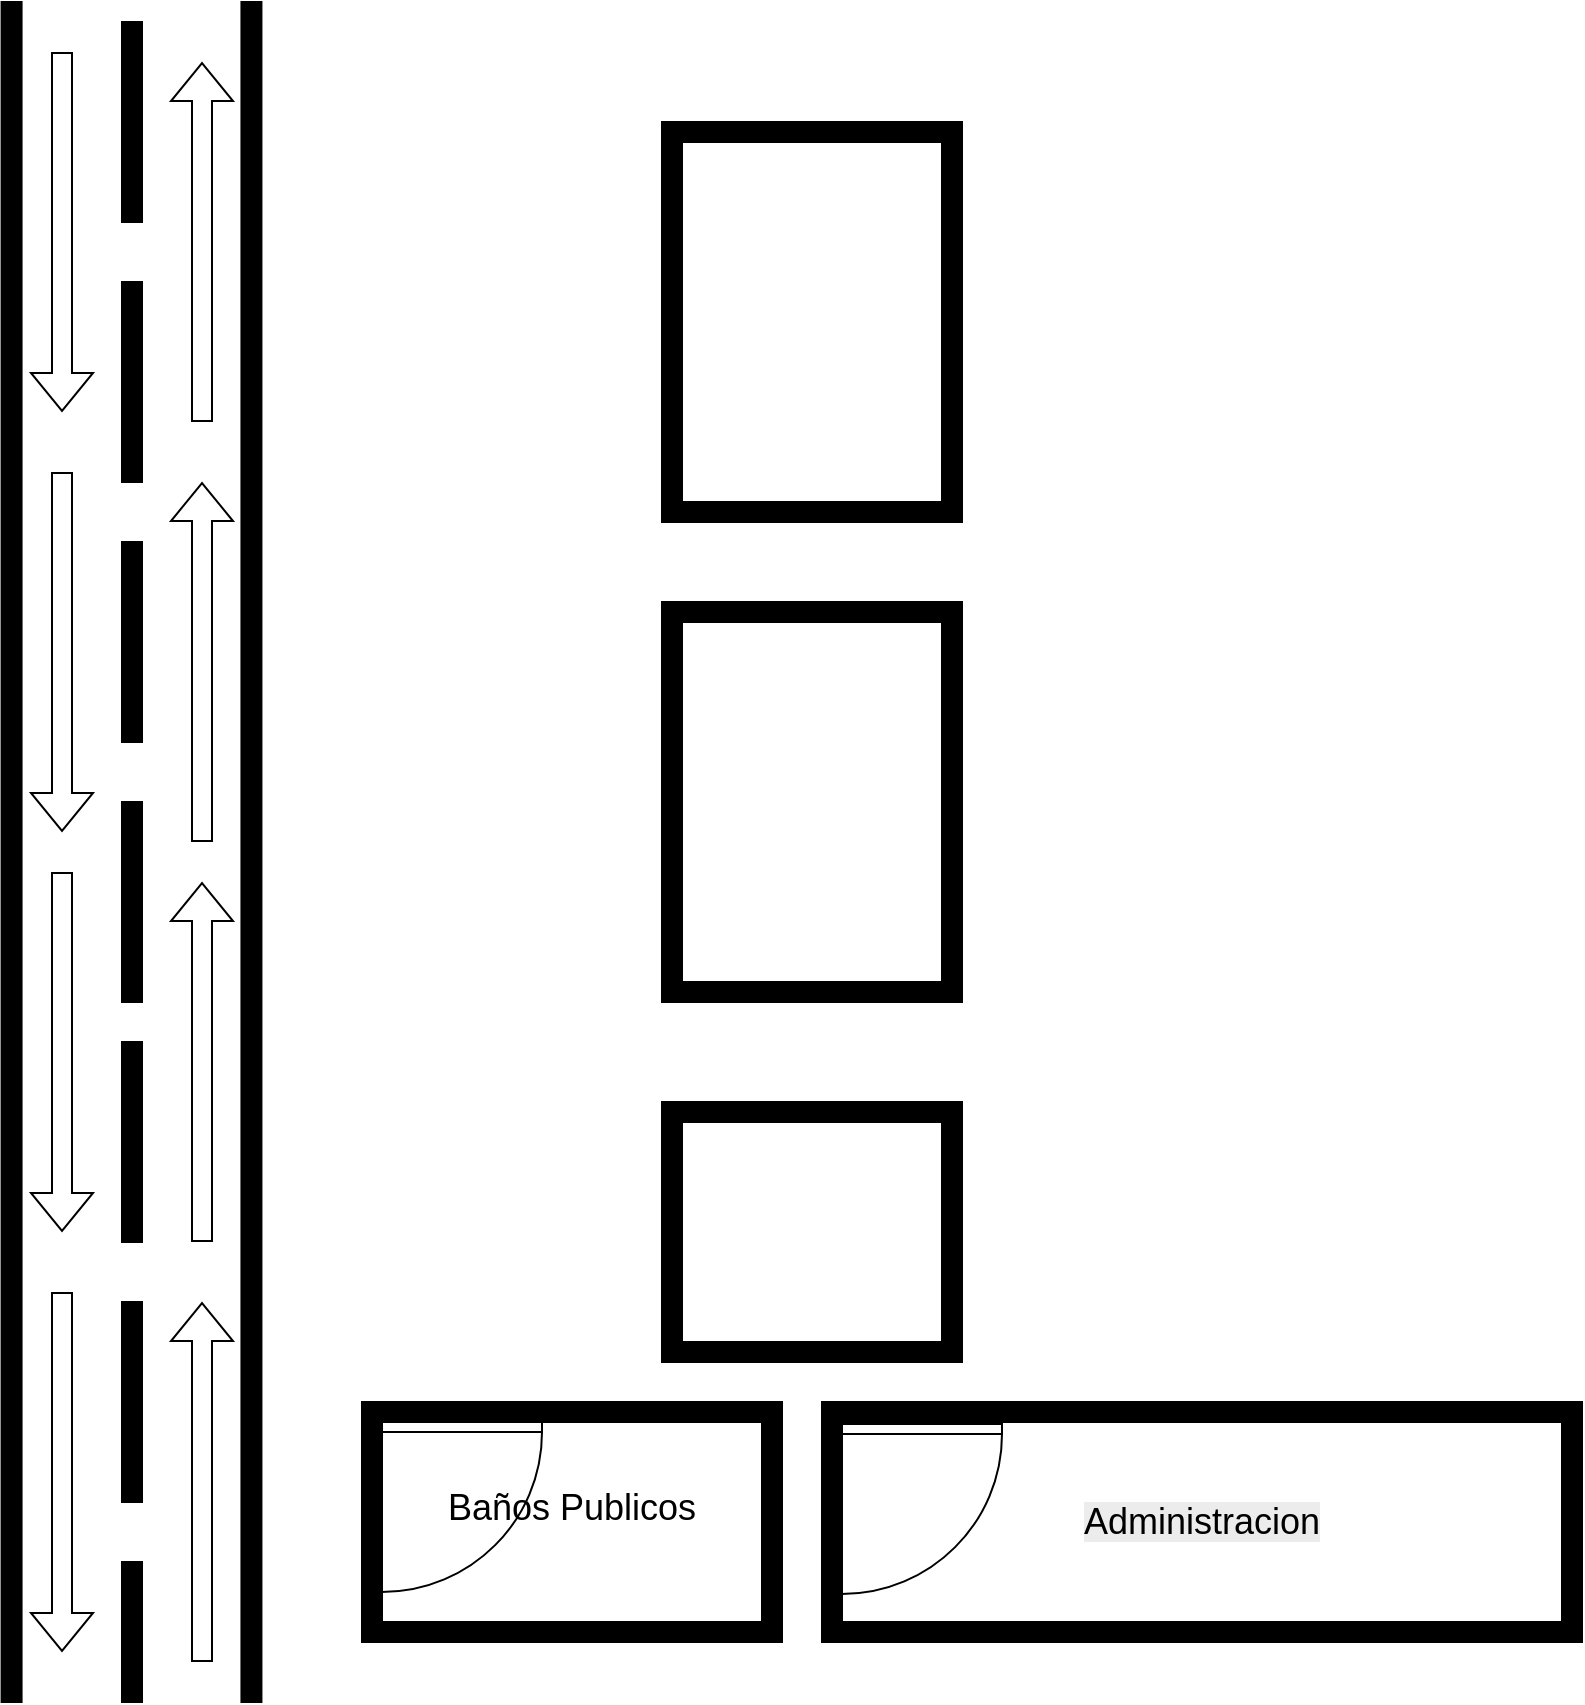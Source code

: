 <mxfile version="28.2.0">
  <diagram name="Page-1" id="38b20595-45e3-9b7f-d5ca-b57f44c5b66d">
    <mxGraphModel dx="1662" dy="1566" grid="1" gridSize="10" guides="1" tooltips="1" connect="1" arrows="1" fold="1" page="1" pageScale="1" pageWidth="1100" pageHeight="850" background="none" math="0" shadow="0">
      <root>
        <mxCell id="0" />
        <mxCell id="1" parent="0" />
        <mxCell id="lSpn9x8to274P1ykeCi2-16" value="" style="group" vertex="1" connectable="0" parent="1">
          <mxGeometry x="1290" y="700" width="210" height="120" as="geometry" />
        </mxCell>
        <mxCell id="lSpn9x8to274P1ykeCi2-13" value="" style="verticalLabelPosition=bottom;html=1;verticalAlign=top;align=center;shape=mxgraph.floorplan.room;fillColor=strokeColor;" vertex="1" parent="lSpn9x8to274P1ykeCi2-16">
          <mxGeometry width="210" height="120" as="geometry" />
        </mxCell>
        <mxCell id="lSpn9x8to274P1ykeCi2-14" value="&lt;font style=&quot;font-size: 18px;&quot;&gt;Baños Publicos&lt;/font&gt;" style="text;strokeColor=none;align=center;fillColor=none;html=1;verticalAlign=middle;whiteSpace=wrap;rounded=0;" vertex="1" parent="lSpn9x8to274P1ykeCi2-16">
          <mxGeometry x="10" y="22.5" width="190" height="60" as="geometry" />
        </mxCell>
        <mxCell id="lSpn9x8to274P1ykeCi2-15" value="" style="verticalLabelPosition=bottom;html=1;verticalAlign=top;align=center;shape=mxgraph.floorplan.doorLeft;aspect=fixed;" vertex="1" parent="lSpn9x8to274P1ykeCi2-16">
          <mxGeometry x="10" y="10" width="80" height="85" as="geometry" />
        </mxCell>
        <mxCell id="lSpn9x8to274P1ykeCi2-20" value="" style="group" vertex="1" connectable="0" parent="1">
          <mxGeometry x="1520" y="700" width="380" height="120" as="geometry" />
        </mxCell>
        <mxCell id="lSpn9x8to274P1ykeCi2-17" value="" style="verticalLabelPosition=bottom;html=1;verticalAlign=top;align=center;shape=mxgraph.floorplan.room;fillColor=strokeColor;" vertex="1" parent="lSpn9x8to274P1ykeCi2-20">
          <mxGeometry width="380" height="120" as="geometry" />
        </mxCell>
        <mxCell id="lSpn9x8to274P1ykeCi2-18" value="" style="verticalLabelPosition=bottom;html=1;verticalAlign=top;align=center;shape=mxgraph.floorplan.doorLeft;aspect=fixed;" vertex="1" parent="lSpn9x8to274P1ykeCi2-20">
          <mxGeometry x="10" y="11" width="80" height="85" as="geometry" />
        </mxCell>
        <mxCell id="lSpn9x8to274P1ykeCi2-19" value="&lt;span style=&quot;color: rgb(0, 0, 0); font-family: Helvetica; font-size: 18px; font-style: normal; font-variant-ligatures: normal; font-variant-caps: normal; font-weight: 400; letter-spacing: normal; orphans: 2; text-indent: 0px; text-transform: none; widows: 2; word-spacing: 0px; -webkit-text-stroke-width: 0px; white-space: normal; background-color: rgb(236, 236, 236); text-decoration-thickness: initial; text-decoration-style: initial; text-decoration-color: initial; float: none; display: inline !important;&quot;&gt;Administracion&lt;/span&gt;" style="text;whiteSpace=wrap;html=1;align=center;verticalAlign=middle;" vertex="1" parent="lSpn9x8to274P1ykeCi2-20">
          <mxGeometry x="10" y="10" width="360" height="100" as="geometry" />
        </mxCell>
        <mxCell id="lSpn9x8to274P1ykeCi2-21" value="" style="verticalLabelPosition=bottom;html=1;verticalAlign=top;align=center;shape=mxgraph.floorplan.room;fillColor=strokeColor;" vertex="1" parent="1">
          <mxGeometry x="1440" y="550" width="150" height="130" as="geometry" />
        </mxCell>
        <mxCell id="lSpn9x8to274P1ykeCi2-22" value="" style="verticalLabelPosition=bottom;html=1;verticalAlign=top;align=center;shape=mxgraph.floorplan.room;fillColor=strokeColor;" vertex="1" parent="1">
          <mxGeometry x="1440" y="300" width="150" height="200" as="geometry" />
        </mxCell>
        <mxCell id="lSpn9x8to274P1ykeCi2-23" value="" style="verticalLabelPosition=bottom;html=1;verticalAlign=top;align=center;shape=mxgraph.floorplan.room;fillColor=strokeColor;" vertex="1" parent="1">
          <mxGeometry x="1440" y="60" width="150" height="200" as="geometry" />
        </mxCell>
        <mxCell id="lSpn9x8to274P1ykeCi2-26" value="" style="group" vertex="1" connectable="0" parent="1">
          <mxGeometry x="1110" width="129.44" height="850" as="geometry" />
        </mxCell>
        <mxCell id="lSpn9x8to274P1ykeCi2-1" value="" style="verticalLabelPosition=bottom;html=1;verticalAlign=top;align=center;shape=mxgraph.floorplan.wall;fillColor=strokeColor;direction=south;" vertex="1" parent="lSpn9x8to274P1ykeCi2-26">
          <mxGeometry width="9.58" height="850" as="geometry" />
        </mxCell>
        <mxCell id="lSpn9x8to274P1ykeCi2-4" value="" style="verticalLabelPosition=bottom;html=1;verticalAlign=top;align=center;shape=mxgraph.floorplan.wall;fillColor=strokeColor;direction=south;" vertex="1" parent="lSpn9x8to274P1ykeCi2-26">
          <mxGeometry x="120" width="9.44" height="850" as="geometry" />
        </mxCell>
        <mxCell id="lSpn9x8to274P1ykeCi2-5" value="" style="verticalLabelPosition=bottom;html=1;verticalAlign=top;align=center;shape=mxgraph.floorplan.wall;fillColor=strokeColor;direction=south;" vertex="1" parent="lSpn9x8to274P1ykeCi2-26">
          <mxGeometry x="60" y="140" width="10" height="100" as="geometry" />
        </mxCell>
        <mxCell id="lSpn9x8to274P1ykeCi2-8" value="" style="verticalLabelPosition=bottom;html=1;verticalAlign=top;align=center;shape=mxgraph.floorplan.wall;fillColor=strokeColor;direction=south;" vertex="1" parent="lSpn9x8to274P1ykeCi2-26">
          <mxGeometry x="60" y="270" width="10" height="100" as="geometry" />
        </mxCell>
        <mxCell id="lSpn9x8to274P1ykeCi2-9" value="" style="verticalLabelPosition=bottom;html=1;verticalAlign=top;align=center;shape=mxgraph.floorplan.wall;fillColor=strokeColor;direction=south;" vertex="1" parent="lSpn9x8to274P1ykeCi2-26">
          <mxGeometry x="60" y="400" width="10" height="100" as="geometry" />
        </mxCell>
        <mxCell id="lSpn9x8to274P1ykeCi2-10" value="" style="verticalLabelPosition=bottom;html=1;verticalAlign=top;align=center;shape=mxgraph.floorplan.wall;fillColor=strokeColor;direction=south;" vertex="1" parent="lSpn9x8to274P1ykeCi2-26">
          <mxGeometry x="60" y="520" width="10" height="100" as="geometry" />
        </mxCell>
        <mxCell id="lSpn9x8to274P1ykeCi2-11" value="" style="verticalLabelPosition=bottom;html=1;verticalAlign=top;align=center;shape=mxgraph.floorplan.wall;fillColor=strokeColor;direction=south;" vertex="1" parent="lSpn9x8to274P1ykeCi2-26">
          <mxGeometry x="60" y="650" width="10" height="100" as="geometry" />
        </mxCell>
        <mxCell id="lSpn9x8to274P1ykeCi2-24" value="" style="verticalLabelPosition=bottom;html=1;verticalAlign=top;align=center;shape=mxgraph.floorplan.wall;fillColor=strokeColor;direction=south;" vertex="1" parent="lSpn9x8to274P1ykeCi2-26">
          <mxGeometry x="60" y="10" width="10" height="100" as="geometry" />
        </mxCell>
        <mxCell id="lSpn9x8to274P1ykeCi2-25" value="" style="verticalLabelPosition=bottom;html=1;verticalAlign=top;align=center;shape=mxgraph.floorplan.wall;fillColor=strokeColor;direction=south;" vertex="1" parent="lSpn9x8to274P1ykeCi2-26">
          <mxGeometry x="60" y="780" width="10" height="70" as="geometry" />
        </mxCell>
        <mxCell id="lSpn9x8to274P1ykeCi2-28" value="" style="shape=flexArrow;endArrow=classic;html=1;rounded=0;" edge="1" parent="lSpn9x8to274P1ykeCi2-26">
          <mxGeometry width="50" height="50" relative="1" as="geometry">
            <mxPoint x="100" y="830" as="sourcePoint" />
            <mxPoint x="100" y="650" as="targetPoint" />
          </mxGeometry>
        </mxCell>
        <mxCell id="lSpn9x8to274P1ykeCi2-30" value="" style="shape=flexArrow;endArrow=classic;html=1;rounded=0;" edge="1" parent="lSpn9x8to274P1ykeCi2-26">
          <mxGeometry width="50" height="50" relative="1" as="geometry">
            <mxPoint x="100" y="620" as="sourcePoint" />
            <mxPoint x="100" y="440" as="targetPoint" />
          </mxGeometry>
        </mxCell>
        <mxCell id="lSpn9x8to274P1ykeCi2-31" value="" style="shape=flexArrow;endArrow=classic;html=1;rounded=0;" edge="1" parent="lSpn9x8to274P1ykeCi2-26">
          <mxGeometry width="50" height="50" relative="1" as="geometry">
            <mxPoint x="100" y="420" as="sourcePoint" />
            <mxPoint x="100" y="240" as="targetPoint" />
          </mxGeometry>
        </mxCell>
        <mxCell id="lSpn9x8to274P1ykeCi2-32" value="" style="shape=flexArrow;endArrow=classic;html=1;rounded=0;" edge="1" parent="lSpn9x8to274P1ykeCi2-26">
          <mxGeometry width="50" height="50" relative="1" as="geometry">
            <mxPoint x="100" y="210" as="sourcePoint" />
            <mxPoint x="100" y="30" as="targetPoint" />
          </mxGeometry>
        </mxCell>
        <mxCell id="lSpn9x8to274P1ykeCi2-33" value="" style="shape=flexArrow;endArrow=none;html=1;rounded=0;startArrow=block;endFill=0;" edge="1" parent="lSpn9x8to274P1ykeCi2-26">
          <mxGeometry width="50" height="50" relative="1" as="geometry">
            <mxPoint x="30" y="825" as="sourcePoint" />
            <mxPoint x="30" y="645" as="targetPoint" />
          </mxGeometry>
        </mxCell>
        <mxCell id="lSpn9x8to274P1ykeCi2-34" value="" style="shape=flexArrow;endArrow=none;html=1;rounded=0;startArrow=block;endFill=0;" edge="1" parent="lSpn9x8to274P1ykeCi2-26">
          <mxGeometry width="50" height="50" relative="1" as="geometry">
            <mxPoint x="30" y="615" as="sourcePoint" />
            <mxPoint x="30" y="435" as="targetPoint" />
          </mxGeometry>
        </mxCell>
        <mxCell id="lSpn9x8to274P1ykeCi2-35" value="" style="shape=flexArrow;endArrow=none;html=1;rounded=0;startArrow=block;endFill=0;" edge="1" parent="lSpn9x8to274P1ykeCi2-26">
          <mxGeometry width="50" height="50" relative="1" as="geometry">
            <mxPoint x="30" y="415" as="sourcePoint" />
            <mxPoint x="30" y="235" as="targetPoint" />
          </mxGeometry>
        </mxCell>
        <mxCell id="lSpn9x8to274P1ykeCi2-36" value="" style="shape=flexArrow;endArrow=none;html=1;rounded=0;startArrow=block;endFill=0;" edge="1" parent="lSpn9x8to274P1ykeCi2-26">
          <mxGeometry width="50" height="50" relative="1" as="geometry">
            <mxPoint x="30" y="205" as="sourcePoint" />
            <mxPoint x="30" y="25" as="targetPoint" />
          </mxGeometry>
        </mxCell>
      </root>
    </mxGraphModel>
  </diagram>
</mxfile>
